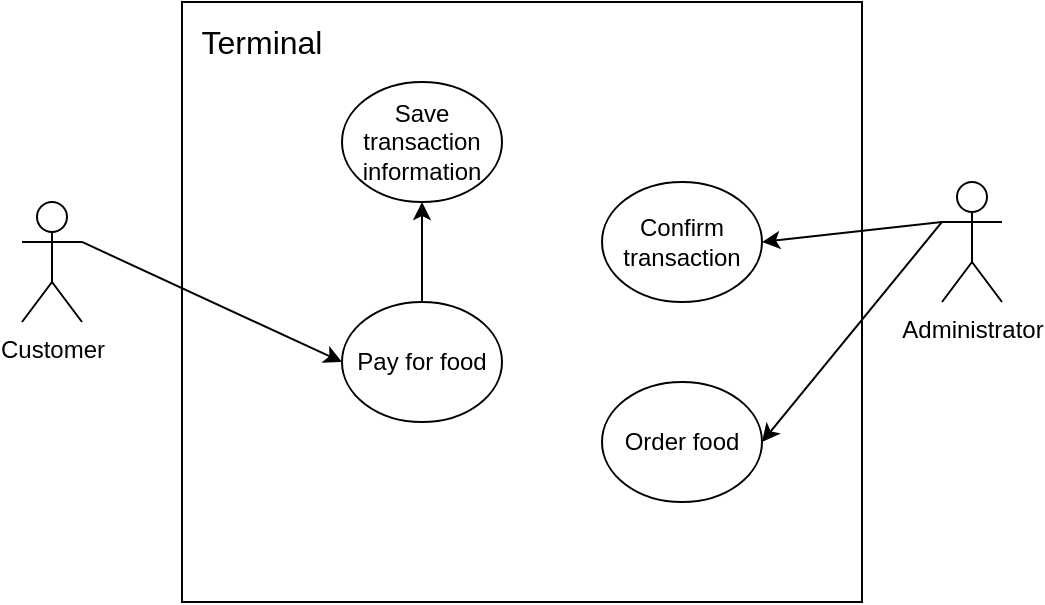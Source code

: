 <mxfile version="14.5.8" type="github">
  <diagram id="fI2FRLbe9Thx7USrb-zm" name="Page-1">
    <mxGraphModel dx="1062" dy="584" grid="1" gridSize="10" guides="1" tooltips="1" connect="1" arrows="1" fold="1" page="1" pageScale="1" pageWidth="850" pageHeight="1100" math="0" shadow="0">
      <root>
        <mxCell id="0" />
        <mxCell id="1" parent="0" />
        <mxCell id="z9ftaDmFX_MJndl0uFdB-8" value="" style="rounded=0;whiteSpace=wrap;html=1;" vertex="1" parent="1">
          <mxGeometry x="210" y="90" width="340" height="300" as="geometry" />
        </mxCell>
        <mxCell id="z9ftaDmFX_MJndl0uFdB-9" style="rounded=1;orthogonalLoop=1;jettySize=auto;html=1;exitX=1;exitY=0.333;exitDx=0;exitDy=0;exitPerimeter=0;entryX=0;entryY=0.5;entryDx=0;entryDy=0;" edge="1" parent="1" source="z9ftaDmFX_MJndl0uFdB-10" target="z9ftaDmFX_MJndl0uFdB-11">
          <mxGeometry relative="1" as="geometry" />
        </mxCell>
        <mxCell id="z9ftaDmFX_MJndl0uFdB-10" value="Customer" style="shape=umlActor;verticalLabelPosition=bottom;verticalAlign=top;html=1;outlineConnect=0;" vertex="1" parent="1">
          <mxGeometry x="130" y="190" width="30" height="60" as="geometry" />
        </mxCell>
        <mxCell id="z9ftaDmFX_MJndl0uFdB-18" style="edgeStyle=none;rounded=1;orthogonalLoop=1;jettySize=auto;html=1;exitX=0.5;exitY=0;exitDx=0;exitDy=0;entryX=0.5;entryY=1;entryDx=0;entryDy=0;fontSize=16;" edge="1" parent="1" source="z9ftaDmFX_MJndl0uFdB-11" target="z9ftaDmFX_MJndl0uFdB-16">
          <mxGeometry relative="1" as="geometry" />
        </mxCell>
        <mxCell id="z9ftaDmFX_MJndl0uFdB-11" value="Pay for food" style="ellipse;whiteSpace=wrap;html=1;" vertex="1" parent="1">
          <mxGeometry x="290" y="240" width="80" height="60" as="geometry" />
        </mxCell>
        <mxCell id="z9ftaDmFX_MJndl0uFdB-14" style="rounded=1;orthogonalLoop=1;jettySize=auto;html=1;exitX=0;exitY=0.333;exitDx=0;exitDy=0;exitPerimeter=0;entryX=1;entryY=0.5;entryDx=0;entryDy=0;" edge="1" parent="1" source="z9ftaDmFX_MJndl0uFdB-12" target="z9ftaDmFX_MJndl0uFdB-13">
          <mxGeometry relative="1" as="geometry" />
        </mxCell>
        <mxCell id="z9ftaDmFX_MJndl0uFdB-20" style="edgeStyle=none;rounded=1;orthogonalLoop=1;jettySize=auto;html=1;exitX=0;exitY=0.333;exitDx=0;exitDy=0;exitPerimeter=0;entryX=1;entryY=0.5;entryDx=0;entryDy=0;fontSize=16;" edge="1" parent="1" source="z9ftaDmFX_MJndl0uFdB-12" target="z9ftaDmFX_MJndl0uFdB-19">
          <mxGeometry relative="1" as="geometry" />
        </mxCell>
        <mxCell id="z9ftaDmFX_MJndl0uFdB-12" value="Administrator" style="shape=umlActor;verticalLabelPosition=bottom;verticalAlign=top;html=1;outlineConnect=0;" vertex="1" parent="1">
          <mxGeometry x="590" y="180" width="30" height="60" as="geometry" />
        </mxCell>
        <mxCell id="z9ftaDmFX_MJndl0uFdB-13" value="Confirm transaction" style="ellipse;whiteSpace=wrap;html=1;" vertex="1" parent="1">
          <mxGeometry x="420" y="180" width="80" height="60" as="geometry" />
        </mxCell>
        <mxCell id="z9ftaDmFX_MJndl0uFdB-15" value="Terminal" style="text;html=1;strokeColor=none;fillColor=none;align=center;verticalAlign=middle;whiteSpace=wrap;rounded=0;fontSize=16;" vertex="1" parent="1">
          <mxGeometry x="220" y="100" width="60" height="20" as="geometry" />
        </mxCell>
        <mxCell id="z9ftaDmFX_MJndl0uFdB-16" value="Save transaction information" style="ellipse;whiteSpace=wrap;html=1;" vertex="1" parent="1">
          <mxGeometry x="290" y="130" width="80" height="60" as="geometry" />
        </mxCell>
        <mxCell id="z9ftaDmFX_MJndl0uFdB-17" style="edgeStyle=none;rounded=1;orthogonalLoop=1;jettySize=auto;html=1;exitX=0.5;exitY=1;exitDx=0;exitDy=0;fontSize=16;" edge="1" parent="1" source="z9ftaDmFX_MJndl0uFdB-16" target="z9ftaDmFX_MJndl0uFdB-16">
          <mxGeometry relative="1" as="geometry" />
        </mxCell>
        <mxCell id="z9ftaDmFX_MJndl0uFdB-19" value="Order food" style="ellipse;whiteSpace=wrap;html=1;" vertex="1" parent="1">
          <mxGeometry x="420" y="280" width="80" height="60" as="geometry" />
        </mxCell>
      </root>
    </mxGraphModel>
  </diagram>
</mxfile>
